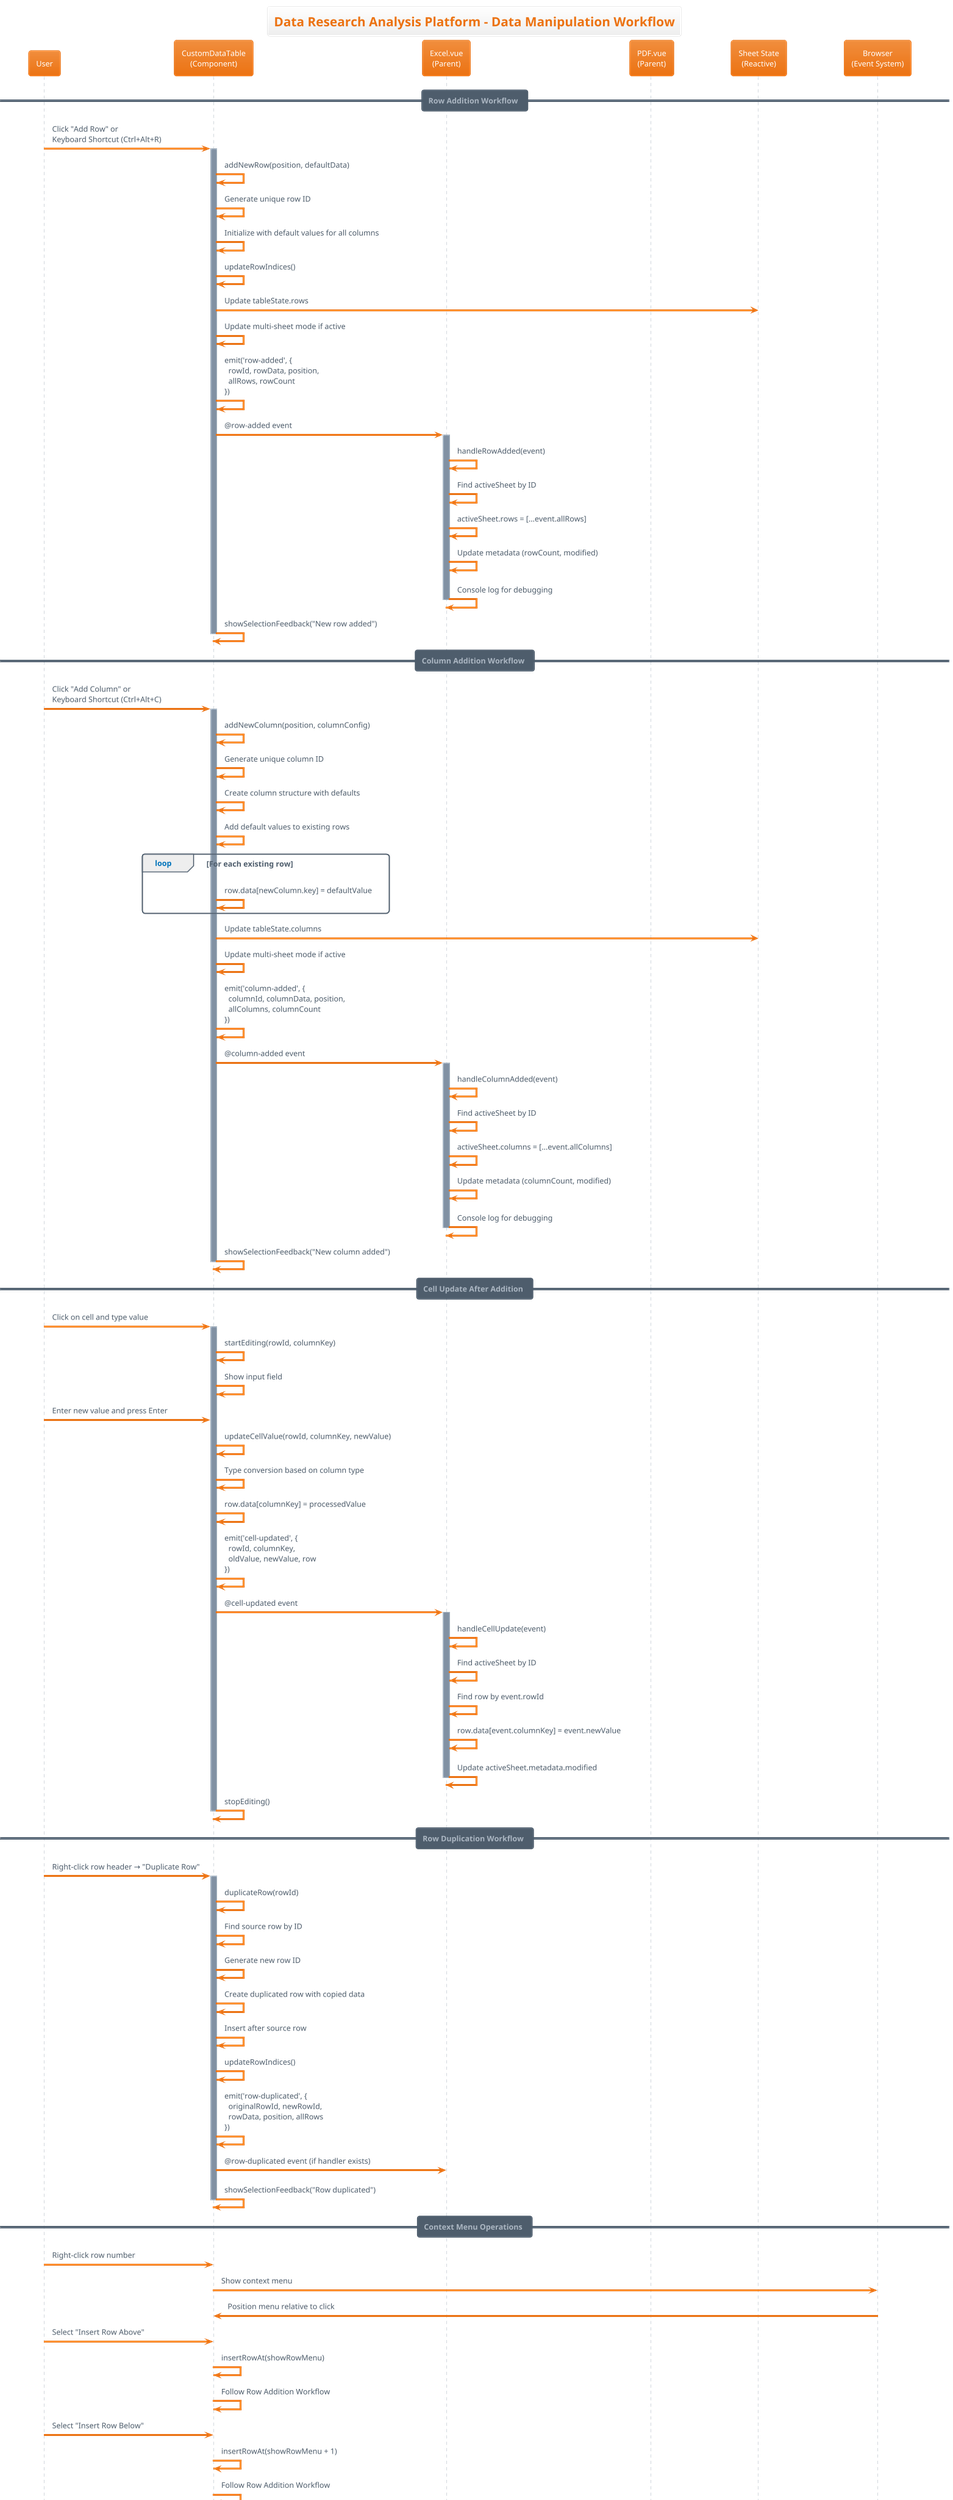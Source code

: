 @startuml Data_Manipulation_Sequence_Diagram
!theme aws-orange
title Data Research Analysis Platform - Data Manipulation Workflow

participant "User" as User
participant "CustomDataTable\n(Component)" as Table
participant "Excel.vue\n(Parent)" as Excel
participant "PDF.vue\n(Parent)" as PDF
participant "Sheet State\n(Reactive)" as State
participant "Browser\n(Event System)" as Browser

== Row Addition Workflow ==

User -> Table: Click "Add Row" or\nKeyboard Shortcut (Ctrl+Alt+R)
activate Table

Table -> Table: addNewRow(position, defaultData)
Table -> Table: Generate unique row ID
Table -> Table: Initialize with default values for all columns
Table -> Table: updateRowIndices()

Table -> State: Update tableState.rows
Table -> Table: Update multi-sheet mode if active
Table -> Table: emit('row-added', {\n  rowId, rowData, position,\n  allRows, rowCount\n})

Table -> Excel: @row-added event
activate Excel
Excel -> Excel: handleRowAdded(event)
Excel -> Excel: Find activeSheet by ID
Excel -> Excel: activeSheet.rows = [...event.allRows]
Excel -> Excel: Update metadata (rowCount, modified)
Excel -> Excel: Console log for debugging
deactivate Excel

Table -> Table: showSelectionFeedback("New row added")
deactivate Table

== Column Addition Workflow ==

User -> Table: Click "Add Column" or\nKeyboard Shortcut (Ctrl+Alt+C)
activate Table

Table -> Table: addNewColumn(position, columnConfig)
Table -> Table: Generate unique column ID
Table -> Table: Create column structure with defaults

Table -> Table: Add default values to existing rows
loop For each existing row
    Table -> Table: row.data[newColumn.key] = defaultValue
end

Table -> State: Update tableState.columns
Table -> Table: Update multi-sheet mode if active
Table -> Table: emit('column-added', {\n  columnId, columnData, position,\n  allColumns, columnCount\n})

Table -> Excel: @column-added event
activate Excel
Excel -> Excel: handleColumnAdded(event)
Excel -> Excel: Find activeSheet by ID
Excel -> Excel: activeSheet.columns = [...event.allColumns]
Excel -> Excel: Update metadata (columnCount, modified)
Excel -> Excel: Console log for debugging
deactivate Excel

Table -> Table: showSelectionFeedback("New column added")
deactivate Table

== Cell Update After Addition ==

User -> Table: Click on cell and type value
activate Table

Table -> Table: startEditing(rowId, columnKey)
Table -> Table: Show input field

User -> Table: Enter new value and press Enter
Table -> Table: updateCellValue(rowId, columnKey, newValue)
Table -> Table: Type conversion based on column type
Table -> Table: row.data[columnKey] = processedValue

Table -> Table: emit('cell-updated', {\n  rowId, columnKey,\n  oldValue, newValue, row\n})

Table -> Excel: @cell-updated event
activate Excel
Excel -> Excel: handleCellUpdate(event)
Excel -> Excel: Find activeSheet by ID
Excel -> Excel: Find row by event.rowId
Excel -> Excel: row.data[event.columnKey] = event.newValue
Excel -> Excel: Update activeSheet.metadata.modified
deactivate Excel

Table -> Table: stopEditing()
deactivate Table

== Row Duplication Workflow ==

User -> Table: Right-click row header → "Duplicate Row"
activate Table

Table -> Table: duplicateRow(rowId)
Table -> Table: Find source row by ID
Table -> Table: Generate new row ID
Table -> Table: Create duplicated row with copied data
Table -> Table: Insert after source row
Table -> Table: updateRowIndices()

Table -> Table: emit('row-duplicated', {\n  originalRowId, newRowId,\n  rowData, position, allRows\n})

Table -> Excel: @row-duplicated event (if handler exists)
Table -> Table: showSelectionFeedback("Row duplicated")
deactivate Table

== Context Menu Operations ==

User -> Table: Right-click row number
Table -> Browser: Show context menu
Browser -> Table: Position menu relative to click

User -> Table: Select "Insert Row Above"
Table -> Table: insertRowAt(showRowMenu)
Table -> Table: Follow Row Addition Workflow

User -> Table: Select "Insert Row Below"  
Table -> Table: insertRowAt(showRowMenu + 1)
Table -> Table: Follow Row Addition Workflow

== Keyboard Shortcuts ==

User -> Browser: Press Ctrl+Alt+R
Browser -> Table: handleKeyboardShortcuts(event)
Table -> Table: addNewRow() → Follow Row Addition Workflow

User -> Browser: Press Ctrl+Alt+C
Browser -> Table: handleKeyboardShortcuts(event) 
Table -> Table: addNewColumn() → Follow Column Addition Workflow

User -> Browser: Press Ctrl+D (with row selected)
Browser -> Table: handleKeyboardShortcuts(event)
Table -> Table: duplicateRow(selectedRowId) → Follow Duplication Workflow

== Error Handling ==

alt Row not found during cell update
    Table -> Excel: @cell-updated event
    Excel -> Excel: handleCellUpdate(event)
    Excel -> Excel: activeSheet.rows.find(row => row.id === event.rowId)
    Excel -> Excel: Row not found - log error
    Excel -> Browser: console.error("Row not found for event")
end

alt Invalid column position
    Table -> Table: addNewColumn(invalidPosition)
    Table -> Table: Default to 'end' position
    Table -> Table: Continue with normal flow
end

@enduml
